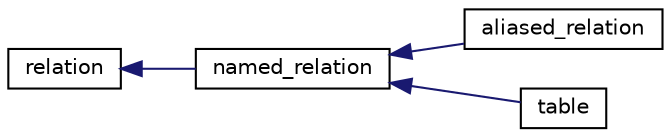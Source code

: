 digraph "Graphical Class Hierarchy"
{
 // LATEX_PDF_SIZE
  edge [fontname="Helvetica",fontsize="10",labelfontname="Helvetica",labelfontsize="10"];
  node [fontname="Helvetica",fontsize="10",shape=record];
  rankdir="LR";
  Node0 [label="relation",height=0.2,width=0.4,color="black", fillcolor="white", style="filled",URL="$structrelation.html",tooltip=" "];
  Node0 -> Node1 [dir="back",color="midnightblue",fontsize="10",style="solid",fontname="Helvetica"];
  Node1 [label="named_relation",height=0.2,width=0.4,color="black", fillcolor="white", style="filled",URL="$structnamed__relation.html",tooltip=" "];
  Node1 -> Node2 [dir="back",color="midnightblue",fontsize="10",style="solid",fontname="Helvetica"];
  Node2 [label="aliased_relation",height=0.2,width=0.4,color="black", fillcolor="white", style="filled",URL="$structaliased__relation.html",tooltip=" "];
  Node1 -> Node3 [dir="back",color="midnightblue",fontsize="10",style="solid",fontname="Helvetica"];
  Node3 [label="table",height=0.2,width=0.4,color="black", fillcolor="white", style="filled",URL="$structtable.html",tooltip=" "];
}
